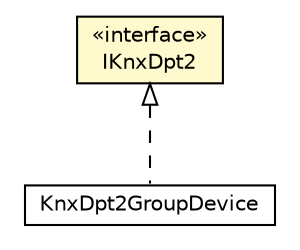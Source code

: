 #!/usr/local/bin/dot
#
# Class diagram 
# Generated by UMLGraph version R5_6-24-gf6e263 (http://www.umlgraph.org/)
#

digraph G {
	edge [fontname="Helvetica",fontsize=10,labelfontname="Helvetica",labelfontsize=10];
	node [fontname="Helvetica",fontsize=10,shape=plaintext];
	nodesep=0.25;
	ranksep=0.5;
	// org.universAAL.lddi.knx.groupdevicemodel.KnxDpt2GroupDevice
	c4392311 [label=<<table title="org.universAAL.lddi.knx.groupdevicemodel.KnxDpt2GroupDevice" border="0" cellborder="1" cellspacing="0" cellpadding="2" port="p" href="../groupdevicemodel/KnxDpt2GroupDevice.html">
		<tr><td><table border="0" cellspacing="0" cellpadding="1">
<tr><td align="center" balign="center"> KnxDpt2GroupDevice </td></tr>
		</table></td></tr>
		</table>>, URL="../groupdevicemodel/KnxDpt2GroupDevice.html", fontname="Helvetica", fontcolor="black", fontsize=10.0];
	// org.universAAL.lddi.knx.groupdevicecategory.IKnxDpt2
	c4392330 [label=<<table title="org.universAAL.lddi.knx.groupdevicecategory.IKnxDpt2" border="0" cellborder="1" cellspacing="0" cellpadding="2" port="p" bgcolor="lemonChiffon" href="./IKnxDpt2.html">
		<tr><td><table border="0" cellspacing="0" cellpadding="1">
<tr><td align="center" balign="center"> &#171;interface&#187; </td></tr>
<tr><td align="center" balign="center"> IKnxDpt2 </td></tr>
		</table></td></tr>
		</table>>, URL="./IKnxDpt2.html", fontname="Helvetica", fontcolor="black", fontsize=10.0];
	//org.universAAL.lddi.knx.groupdevicemodel.KnxDpt2GroupDevice implements org.universAAL.lddi.knx.groupdevicecategory.IKnxDpt2
	c4392330:p -> c4392311:p [dir=back,arrowtail=empty,style=dashed];
}

